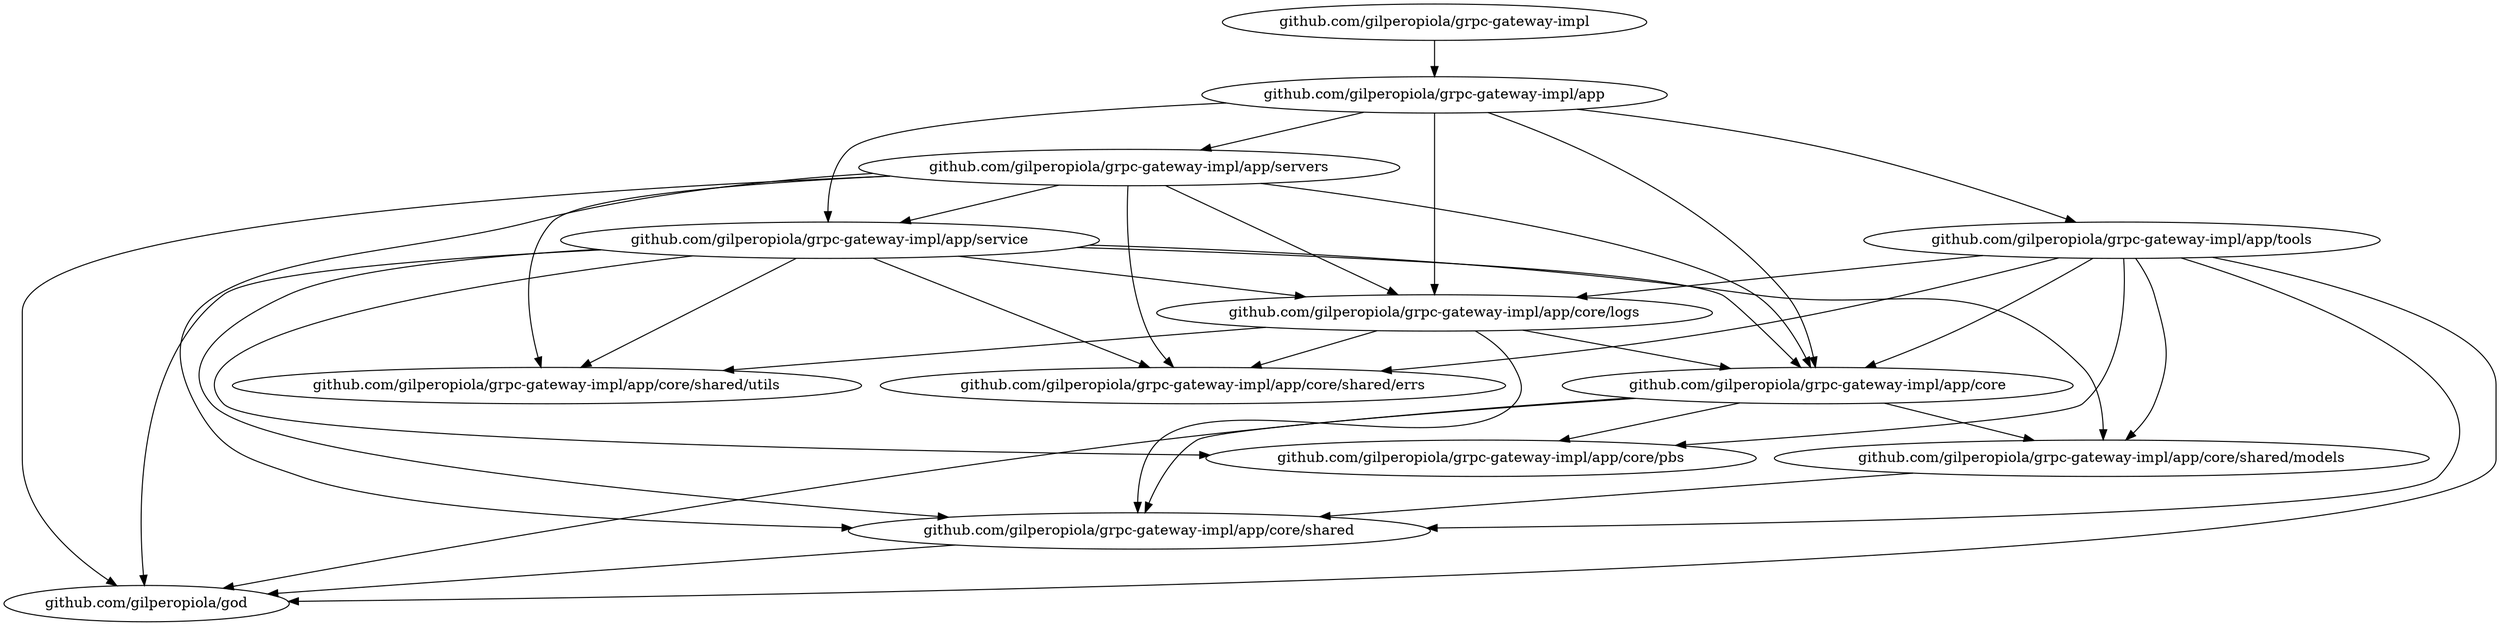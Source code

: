 digraph dependencies {
"github.com/gilperopiola/grpc-gateway-impl" -> "github.com/gilperopiola/grpc-gateway-impl/app"
"github.com/gilperopiola/grpc-gateway-impl/app" -> "github.com/gilperopiola/grpc-gateway-impl/app/core"
"github.com/gilperopiola/grpc-gateway-impl/app" -> "github.com/gilperopiola/grpc-gateway-impl/app/core/logs"
"github.com/gilperopiola/grpc-gateway-impl/app" -> "github.com/gilperopiola/grpc-gateway-impl/app/servers"
"github.com/gilperopiola/grpc-gateway-impl/app" -> "github.com/gilperopiola/grpc-gateway-impl/app/service"
"github.com/gilperopiola/grpc-gateway-impl/app" -> "github.com/gilperopiola/grpc-gateway-impl/app/tools"
"github.com/gilperopiola/grpc-gateway-impl/app/core" -> "github.com/gilperopiola/god"
"github.com/gilperopiola/grpc-gateway-impl/app/core" -> "github.com/gilperopiola/grpc-gateway-impl/app/core/pbs"
"github.com/gilperopiola/grpc-gateway-impl/app/core" -> "github.com/gilperopiola/grpc-gateway-impl/app/core/shared"
"github.com/gilperopiola/grpc-gateway-impl/app/core" -> "github.com/gilperopiola/grpc-gateway-impl/app/core/shared/models"
"github.com/gilperopiola/grpc-gateway-impl/app/core/logs" -> "github.com/gilperopiola/grpc-gateway-impl/app/core"
"github.com/gilperopiola/grpc-gateway-impl/app/core/logs" -> "github.com/gilperopiola/grpc-gateway-impl/app/core/shared"
"github.com/gilperopiola/grpc-gateway-impl/app/core/logs" -> "github.com/gilperopiola/grpc-gateway-impl/app/core/shared/errs"
"github.com/gilperopiola/grpc-gateway-impl/app/core/logs" -> "github.com/gilperopiola/grpc-gateway-impl/app/core/shared/utils"
"github.com/gilperopiola/grpc-gateway-impl/app/core/shared" -> "github.com/gilperopiola/god"
"github.com/gilperopiola/grpc-gateway-impl/app/core/shared/models" -> "github.com/gilperopiola/grpc-gateway-impl/app/core/shared"
"github.com/gilperopiola/grpc-gateway-impl/app/servers" -> "github.com/gilperopiola/god"
"github.com/gilperopiola/grpc-gateway-impl/app/servers" -> "github.com/gilperopiola/grpc-gateway-impl/app/core"
"github.com/gilperopiola/grpc-gateway-impl/app/servers" -> "github.com/gilperopiola/grpc-gateway-impl/app/core/logs"
"github.com/gilperopiola/grpc-gateway-impl/app/servers" -> "github.com/gilperopiola/grpc-gateway-impl/app/core/shared"
"github.com/gilperopiola/grpc-gateway-impl/app/servers" -> "github.com/gilperopiola/grpc-gateway-impl/app/core/shared/errs"
"github.com/gilperopiola/grpc-gateway-impl/app/servers" -> "github.com/gilperopiola/grpc-gateway-impl/app/core/shared/utils"
"github.com/gilperopiola/grpc-gateway-impl/app/servers" -> "github.com/gilperopiola/grpc-gateway-impl/app/service"
"github.com/gilperopiola/grpc-gateway-impl/app/service" -> "github.com/gilperopiola/god"
"github.com/gilperopiola/grpc-gateway-impl/app/service" -> "github.com/gilperopiola/grpc-gateway-impl/app/core"
"github.com/gilperopiola/grpc-gateway-impl/app/service" -> "github.com/gilperopiola/grpc-gateway-impl/app/core/logs"
"github.com/gilperopiola/grpc-gateway-impl/app/service" -> "github.com/gilperopiola/grpc-gateway-impl/app/core/pbs"
"github.com/gilperopiola/grpc-gateway-impl/app/service" -> "github.com/gilperopiola/grpc-gateway-impl/app/core/shared"
"github.com/gilperopiola/grpc-gateway-impl/app/service" -> "github.com/gilperopiola/grpc-gateway-impl/app/core/shared/errs"
"github.com/gilperopiola/grpc-gateway-impl/app/service" -> "github.com/gilperopiola/grpc-gateway-impl/app/core/shared/models"
"github.com/gilperopiola/grpc-gateway-impl/app/service" -> "github.com/gilperopiola/grpc-gateway-impl/app/core/shared/utils"
"github.com/gilperopiola/grpc-gateway-impl/app/tools" -> "github.com/gilperopiola/god"
"github.com/gilperopiola/grpc-gateway-impl/app/tools" -> "github.com/gilperopiola/grpc-gateway-impl/app/core"
"github.com/gilperopiola/grpc-gateway-impl/app/tools" -> "github.com/gilperopiola/grpc-gateway-impl/app/core/logs"
"github.com/gilperopiola/grpc-gateway-impl/app/tools" -> "github.com/gilperopiola/grpc-gateway-impl/app/core/pbs"
"github.com/gilperopiola/grpc-gateway-impl/app/tools" -> "github.com/gilperopiola/grpc-gateway-impl/app/core/shared"
"github.com/gilperopiola/grpc-gateway-impl/app/tools" -> "github.com/gilperopiola/grpc-gateway-impl/app/core/shared/errs"
"github.com/gilperopiola/grpc-gateway-impl/app/tools" -> "github.com/gilperopiola/grpc-gateway-impl/app/core/shared/models"
}
